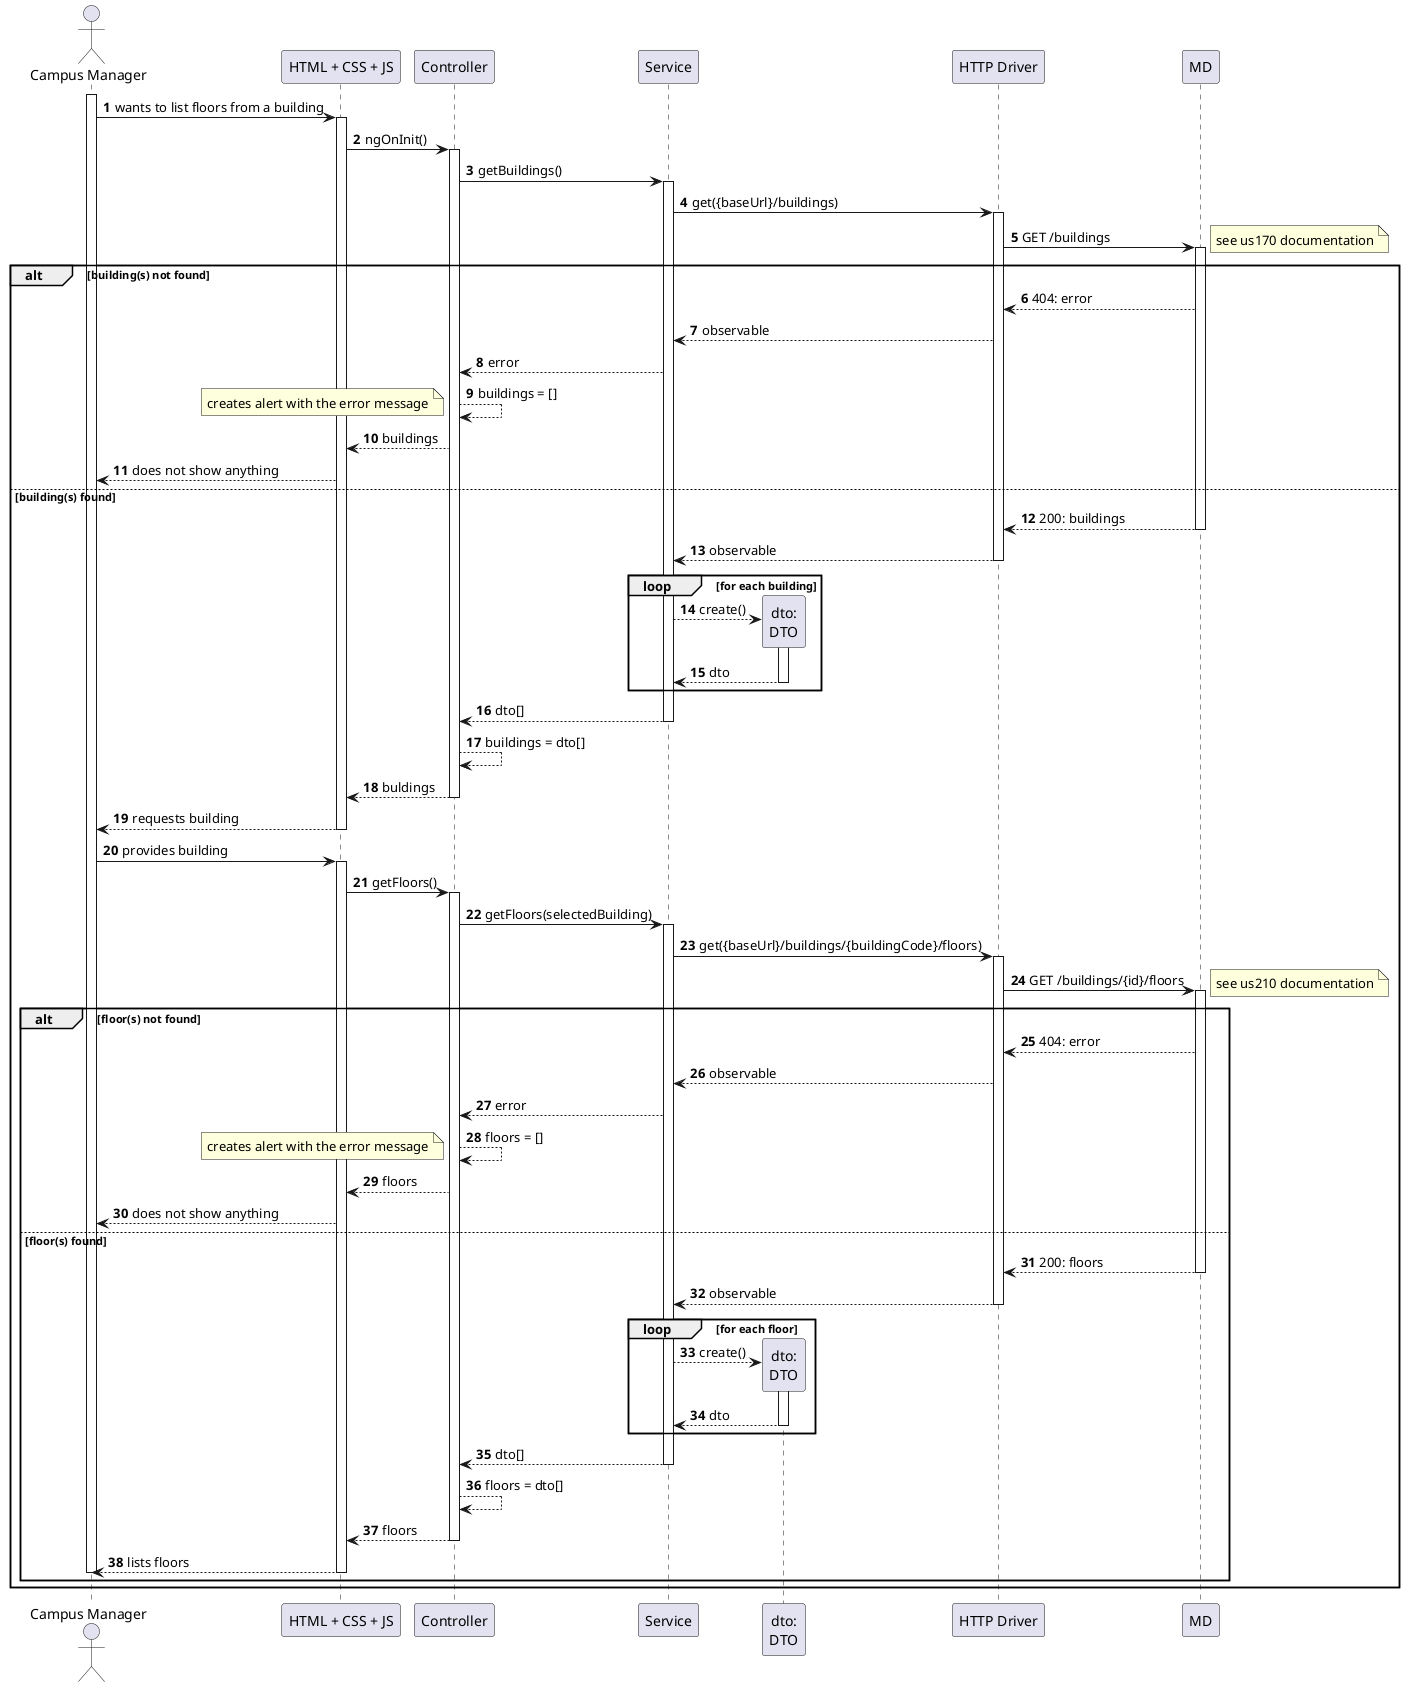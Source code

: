 @startuml
autonumber

actor "Campus Manager" as usr

participant "HTML + CSS + JS" as view
participant "Controller" as ctrl
participant "Service" as svc
participant "dto:\nDTO" as dto

participant "HTTP Driver" as http

participant "MD" as md

activate usr
    usr -> view : wants to list floors from a building
    activate view
        view -> ctrl : ngOnInit()
        activate ctrl
            ctrl -> svc : getBuildings()
            activate svc
                svc -> http : get({baseUrl}/buildings)
                activate http
                    http -> md : GET /buildings
                    activate md
                    note right : see us170 documentation
    alt building(s) not found
                        md --> http : 404: error
                        http --> svc : observable
                        svc --> ctrl : error
                        ctrl --> ctrl : buildings = []
                        note bottom : creates alert with the error message
                        ctrl --> view : buildings
                        view --> usr : does not show anything

    else building(s) found
                        md --> http : 200: buildings
                    deactivate md

                    http --> svc : observable
                deactivate http

                loop for each building
                    svc --> dto** : create()
                    activate dto
                        dto --> svc : dto
                    deactivate dto
                end

                svc --> ctrl : dto[]
            deactivate svc
            ctrl --> ctrl : buildings = dto[]
            ctrl --> view : buldings
        deactivate ctrl





        view --> usr : requests building
    deactivate view

    usr -> view : provides building
    activate view
        view -> ctrl : getFloors()
        activate ctrl
            ctrl -> svc : getFloors(selectedBuilding)
            activate svc
                svc -> http : get({baseUrl}/buildings/{buildingCode}/floors)
                activate http
                    http -> md : GET /buildings/{id}/floors
                    activate md
                    note right : see us210 documentation
    alt floor(s) not found
                        md --> http : 404: error
                        http --> svc : observable
                        svc --> ctrl : error
                        ctrl --> ctrl : floors = []
                        note bottom : creates alert with the error message
                        ctrl --> view : floors
                        view --> usr : does not show anything

    else floor(s) found
                        md --> http : 200: floors
                    deactivate md

                    http --> svc : observable
                deactivate http

                loop for each floor
                    svc --> dto** : create()
                    activate dto
                        dto --> svc : dto
                    deactivate dto
                end

                svc --> ctrl : dto[]
            deactivate svc
            ctrl --> ctrl : floors = dto[]
            ctrl --> view : floors
        deactivate ctrl
        view --> usr : lists floors
    deactivate view
deactivate usr

end
end

@enduml
